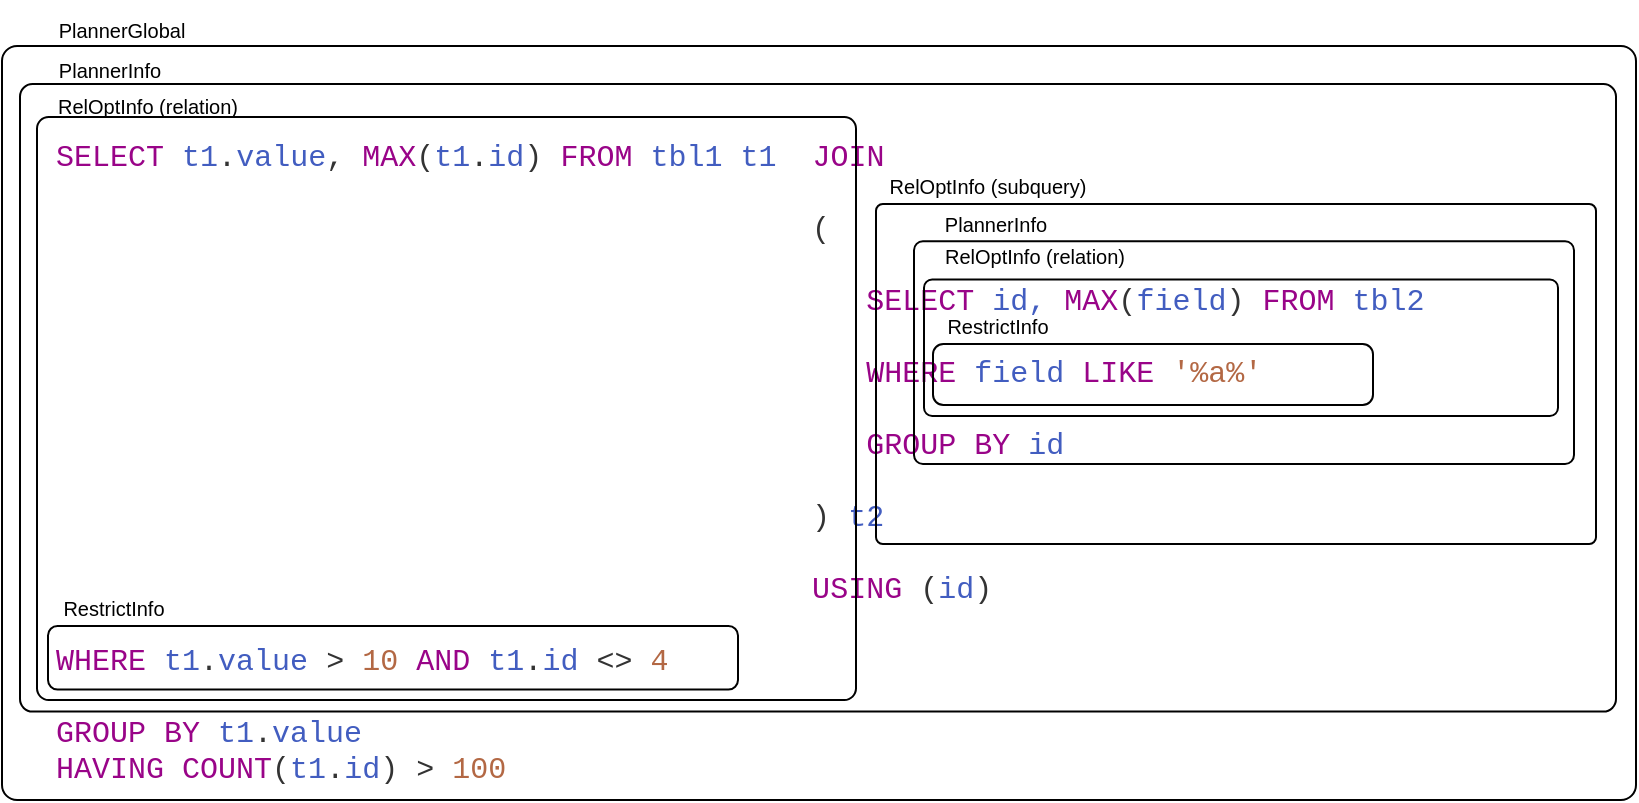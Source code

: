 <mxfile version="24.7.5">
  <diagram name="Страница — 1" id="Zvr2eW7H0rXLNG6UFAMz">
    <mxGraphModel dx="2227" dy="580" grid="1" gridSize="10" guides="1" tooltips="1" connect="1" arrows="1" fold="1" page="1" pageScale="1" pageWidth="827" pageHeight="1169" math="0" shadow="0">
      <root>
        <mxCell id="0" />
        <mxCell id="1" parent="0" />
        <mxCell id="oxb3_GDn77ilGJrPBhq6-13" value="" style="rounded=1;whiteSpace=wrap;html=1;fillColor=none;align=left;verticalAlign=top;arcSize=2;" parent="1" vertex="1">
          <mxGeometry x="-107" y="250" width="817" height="377" as="geometry" />
        </mxCell>
        <UserObject label="&lt;div style=&quot;font-size: 15px;&quot;&gt;&lt;span style=&quot;background-color: initial; font-size: 15px;&quot;&gt;&lt;font color=&quot;#990488&quot;&gt;SELECT&lt;/font&gt; &lt;font color=&quot;#425dc0&quot;&gt;t1&lt;/font&gt;&lt;font color=&quot;#333333&quot;&gt;.&lt;/font&gt;&lt;font color=&quot;#425dc0&quot;&gt;value&lt;/font&gt;&lt;font color=&quot;#333333&quot;&gt;,&lt;/font&gt;&lt;font color=&quot;#990488&quot;&gt; MAX&lt;/font&gt;&lt;font color=&quot;#333333&quot;&gt;(&lt;/font&gt;&lt;font color=&quot;#425dc0&quot;&gt;t1&lt;/font&gt;&lt;font color=&quot;#333333&quot;&gt;.&lt;/font&gt;&lt;font color=&quot;#425dc0&quot;&gt;id&lt;/font&gt;&lt;font color=&quot;#333333&quot;&gt;)&lt;/font&gt;&lt;font color=&quot;#990488&quot;&gt; FROM&lt;/font&gt; &lt;font color=&quot;#425dc0&quot;&gt;tbl1 t1&lt;/font&gt;&lt;font color=&quot;#990488&quot;&gt;&amp;nbsp; &lt;/font&gt;&lt;/span&gt;&lt;span style=&quot;color: rgb(153, 4, 136); background-color: initial; font-size: 15px;&quot;&gt;JOIN&lt;/span&gt;&lt;/div&gt;&lt;font color=&quot;#333333&quot;&gt;&lt;div&gt;&lt;font color=&quot;#333333&quot;&gt;&lt;br&gt;&lt;/font&gt;&lt;/div&gt;&amp;nbsp; &amp;nbsp; &amp;nbsp; &amp;nbsp; &amp;nbsp; &amp;nbsp; &amp;nbsp; &amp;nbsp; &amp;nbsp; &amp;nbsp; &amp;nbsp; &amp;nbsp; &amp;nbsp; &amp;nbsp; &amp;nbsp; &amp;nbsp; &amp;nbsp; &amp;nbsp; &amp;nbsp; &amp;nbsp; &amp;nbsp; (&lt;/font&gt;&lt;div&gt;&lt;div&gt;&lt;font color=&quot;#990488&quot;&gt;&amp;nbsp;&lt;br&gt;&lt;/font&gt;&lt;div&gt;&amp;nbsp;&amp;nbsp;&lt;span style=&quot;color: rgb(153, 4, 136); white-space: pre;&quot;&gt;&#x9;&lt;span style=&quot;white-space: pre;&quot;&gt;&#x9;&lt;/span&gt;&lt;span style=&quot;white-space: pre;&quot;&gt;&#x9;&lt;/span&gt;&lt;span style=&quot;white-space: pre;&quot;&gt;&#x9;&lt;/span&gt;&lt;span style=&quot;white-space: pre;&quot;&gt;&#x9;  &lt;/span&gt; &lt;/span&gt;&amp;nbsp;&amp;nbsp;&lt;font color=&quot;#990488&quot;&gt;SELECT&lt;/font&gt; &lt;font color=&quot;#425dc0&quot;&gt;id, &lt;/font&gt;&lt;font color=&quot;#990488&quot;&gt;MAX&lt;/font&gt;&lt;font color=&quot;#333333&quot;&gt;(&lt;/font&gt;&lt;font color=&quot;#425dc0&quot;&gt;field&lt;/font&gt;&lt;font color=&quot;#333333&quot;&gt;)&lt;/font&gt;&amp;nbsp;&lt;font color=&quot;#990488&quot;&gt;FROM&lt;/font&gt; &lt;font color=&quot;#425dc0&quot;&gt;tbl2&lt;/font&gt;&lt;/div&gt;&lt;div&gt;&lt;br&gt;&lt;/div&gt;&lt;div&gt;&lt;font color=&quot;#990488&quot;&gt;&lt;span style=&quot;white-space: pre;&quot;&gt;&#x9;&lt;span style=&quot;white-space: pre;&quot;&gt;&#x9;&lt;/span&gt;&lt;span style=&quot;white-space: pre;&quot;&gt;&#x9;&lt;/span&gt;&lt;span style=&quot;white-space: pre;&quot;&gt;&#x9;&lt;/span&gt;&lt;span style=&quot;white-space: pre;&quot;&gt;&#x9;&lt;/span&gt;   &lt;/span&gt;&amp;nbsp; WHERE&lt;/font&gt;&lt;span style=&quot;background-color: initial;&quot;&gt;&amp;nbsp;&lt;/span&gt;&lt;font color=&quot;#425dc0&quot; style=&quot;background-color: initial;&quot;&gt;field &lt;/font&gt;&lt;font color=&quot;#990488&quot; style=&quot;background-color: initial;&quot;&gt;LIKE&lt;/font&gt;&lt;font color=&quot;#425dc0&quot; style=&quot;background-color: initial;&quot;&gt; &lt;/font&gt;&lt;font color=&quot;#b36844&quot; style=&quot;background-color: initial;&quot;&gt;&#39;%a%&#39;&lt;/font&gt;&lt;/div&gt;&lt;div&gt;&lt;br&gt;&lt;/div&gt;&lt;div&gt;&amp;nbsp; &amp;nbsp; &amp;nbsp; &amp;nbsp; &amp;nbsp; &amp;nbsp; &amp;nbsp; &amp;nbsp; &amp;nbsp; &amp;nbsp; &amp;nbsp; &amp;nbsp; &amp;nbsp; &amp;nbsp; &amp;nbsp; &amp;nbsp; &amp;nbsp; &amp;nbsp; &amp;nbsp; &amp;nbsp; &amp;nbsp; &amp;nbsp; &amp;nbsp;&lt;font color=&quot;#990488&quot;&gt;GROUP BY&lt;/font&gt;&lt;font color=&quot;#425dc0&quot;&gt; id&lt;/font&gt;&lt;/div&gt;&lt;div&gt;&lt;font color=&quot;#990488&quot;&gt;&amp;nbsp;&lt;/font&gt;&lt;/div&gt;&lt;div&gt;&lt;font color=&quot;#333333&quot;&gt;&amp;nbsp; &amp;nbsp; &amp;nbsp; &amp;nbsp; &amp;nbsp; &amp;nbsp; &amp;nbsp; &amp;nbsp; &amp;nbsp; &amp;nbsp; &amp;nbsp; &amp;nbsp; &amp;nbsp; &amp;nbsp; &amp;nbsp; &amp;nbsp; &amp;nbsp; &amp;nbsp; &amp;nbsp; &amp;nbsp; &amp;nbsp; )&lt;/font&gt;&lt;font color=&quot;#990488&quot;&gt; &lt;/font&gt;&lt;font color=&quot;#425dc0&quot;&gt;t2&lt;/font&gt;&lt;/div&gt;&lt;div&gt;&lt;div&gt;&lt;font color=&quot;#990488&quot;&gt;&lt;br&gt;&lt;/font&gt;&lt;/div&gt;&lt;div&gt;&lt;font color=&quot;#990488&quot;&gt;&amp;nbsp; &amp;nbsp; &amp;nbsp; &amp;nbsp; &amp;nbsp; &amp;nbsp; &amp;nbsp; &amp;nbsp; &amp;nbsp; &amp;nbsp; &amp;nbsp; &amp;nbsp; &amp;nbsp; &amp;nbsp; &amp;nbsp; &amp;nbsp; &amp;nbsp; &amp;nbsp; &amp;nbsp; &amp;nbsp; &amp;nbsp; USING &lt;/font&gt;&lt;font color=&quot;#333333&quot;&gt;(&lt;/font&gt;&lt;font color=&quot;#425dc0&quot;&gt;id&lt;/font&gt;&lt;font color=&quot;#333333&quot;&gt;)&lt;/font&gt;&lt;/div&gt;&lt;div&gt;&lt;font color=&quot;#990488&quot;&gt;&lt;br&gt;&lt;/font&gt;&lt;/div&gt;&lt;div&gt;&lt;font color=&quot;#990488&quot;&gt;WHERE &lt;/font&gt;&lt;font color=&quot;#425dc0&quot;&gt;t1&lt;/font&gt;&lt;font color=&quot;#333333&quot;&gt;.&lt;/font&gt;&lt;font color=&quot;#425dc0&quot;&gt;value&lt;/font&gt;&lt;font color=&quot;#990488&quot;&gt; &lt;/font&gt;&lt;font color=&quot;#333333&quot;&gt;&amp;gt;&lt;/font&gt;&lt;font color=&quot;#990488&quot;&gt; &lt;/font&gt;&lt;font color=&quot;#b36844&quot;&gt;10 &lt;/font&gt;&lt;font color=&quot;#990488&quot;&gt;AND&lt;/font&gt;&lt;font color=&quot;#b36844&quot;&gt; &lt;/font&gt;&lt;font color=&quot;#425dc0&quot;&gt;t1&lt;/font&gt;&lt;font color=&quot;#333333&quot;&gt;.&lt;/font&gt;&lt;font color=&quot;#425dc0&quot;&gt;id&lt;/font&gt;&lt;font color=&quot;#b36844&quot;&gt; &lt;/font&gt;&lt;font color=&quot;#333333&quot;&gt;&amp;lt;&amp;gt;&lt;/font&gt;&lt;font color=&quot;#b36844&quot;&gt; 4&lt;/font&gt;&lt;/div&gt;&lt;div&gt;&lt;font color=&quot;#990488&quot;&gt;&lt;br style=&quot;font-size: 15px;&quot;&gt;GROUP BY &lt;/font&gt;&lt;font color=&quot;#425dc0&quot;&gt;t1&lt;/font&gt;&lt;font color=&quot;#333333&quot;&gt;.&lt;/font&gt;&lt;font color=&quot;#425dc0&quot;&gt;value&lt;/font&gt;&lt;/div&gt;&lt;div&gt;&lt;font color=&quot;#990488&quot;&gt;HAVING COUNT&lt;/font&gt;&lt;font color=&quot;#333333&quot;&gt;(&lt;/font&gt;&lt;font color=&quot;#425dc0&quot;&gt;t1&lt;/font&gt;&lt;font color=&quot;#333333&quot;&gt;.&lt;/font&gt;&lt;font color=&quot;#425dc0&quot;&gt;id&lt;/font&gt;&lt;font color=&quot;#333333&quot;&gt;)&lt;/font&gt;&lt;font color=&quot;#990488&quot;&gt; &lt;/font&gt;&lt;font color=&quot;#333333&quot;&gt;&amp;gt;&lt;/font&gt;&lt;font color=&quot;#990488&quot;&gt; &lt;/font&gt;&lt;font color=&quot;#b36844&quot;&gt;100&lt;/font&gt;&lt;/div&gt;&lt;/div&gt;&lt;/div&gt;&lt;/div&gt;" link="explain select t1.value, max(t1.id) from tbl t1&#xa;join&#xa;(select id from tbl where value = 1 or value = 2) t2&#xa;using (id)&#xa;group by t1.value&#xa;having count(t1.id) &gt; 100;" id="vIY71tyn5AvRC3fnLLfw-2">
          <mxCell style="text;html=1;align=left;verticalAlign=middle;whiteSpace=wrap;rounded=0;fontFamily=Courier New;shadow=0;horizontal=1;spacing=2;fontSize=15;" parent="1" vertex="1">
            <mxGeometry x="-82" y="290" width="792" height="337" as="geometry" />
          </mxCell>
        </UserObject>
        <mxCell id="vIY71tyn5AvRC3fnLLfw-14" value="" style="rounded=1;whiteSpace=wrap;html=1;fillColor=none;align=left;verticalAlign=top;arcSize=17;" parent="1" vertex="1">
          <mxGeometry x="358.5" y="399" width="220" height="30.5" as="geometry" />
        </mxCell>
        <mxCell id="vIY71tyn5AvRC3fnLLfw-15" value="RestrictInfo" style="text;html=1;align=center;verticalAlign=middle;whiteSpace=wrap;rounded=0;fontSize=10;" parent="1" vertex="1">
          <mxGeometry x="340" y="375.25" width="102" height="30" as="geometry" />
        </mxCell>
        <mxCell id="oxb3_GDn77ilGJrPBhq6-1" value="" style="rounded=1;whiteSpace=wrap;html=1;fillColor=none;align=left;verticalAlign=top;arcSize=2;" parent="1" vertex="1">
          <mxGeometry x="330" y="329" width="360" height="170" as="geometry" />
        </mxCell>
        <mxCell id="jiySO6p9JfShElmjjq6E-2" value="" style="rounded=1;whiteSpace=wrap;html=1;fillColor=none;align=left;verticalAlign=top;arcSize=2;" parent="1" vertex="1">
          <mxGeometry x="-98" y="269" width="798" height="313.81" as="geometry" />
        </mxCell>
        <mxCell id="oxb3_GDn77ilGJrPBhq6-3" value="" style="rounded=1;whiteSpace=wrap;html=1;fillColor=none;align=left;verticalAlign=top;arcSize=6;" parent="1" vertex="1">
          <mxGeometry x="354" y="366.75" width="317" height="68.25" as="geometry" />
        </mxCell>
        <mxCell id="oxb3_GDn77ilGJrPBhq6-4" value="RelOptInfo (relation)" style="text;html=1;align=center;verticalAlign=middle;whiteSpace=wrap;rounded=0;fontSize=10;" parent="1" vertex="1">
          <mxGeometry x="360" y="339.75" width="99" height="30" as="geometry" />
        </mxCell>
        <mxCell id="oxb3_GDn77ilGJrPBhq6-5" value="" style="rounded=1;whiteSpace=wrap;html=1;fillColor=none;align=left;verticalAlign=top;arcSize=4;" parent="1" vertex="1">
          <mxGeometry x="349" y="347.62" width="330" height="111.38" as="geometry" />
        </mxCell>
        <mxCell id="oxb3_GDn77ilGJrPBhq6-6" value="PlannerInfo" style="text;html=1;align=center;verticalAlign=middle;whiteSpace=wrap;rounded=0;fontSize=10;" parent="1" vertex="1">
          <mxGeometry x="339" y="324" width="102" height="30" as="geometry" />
        </mxCell>
        <mxCell id="oxb3_GDn77ilGJrPBhq6-8" value="RelOptInfo (subquery)" style="text;html=1;align=center;verticalAlign=middle;whiteSpace=wrap;rounded=0;fontSize=10;" parent="1" vertex="1">
          <mxGeometry x="334.5" y="305" width="102" height="30" as="geometry" />
        </mxCell>
        <mxCell id="oxb3_GDn77ilGJrPBhq6-9" value="" style="rounded=1;whiteSpace=wrap;html=1;fillColor=none;align=left;verticalAlign=top;arcSize=2;" parent="1" vertex="1">
          <mxGeometry x="-89.5" y="285.5" width="409.5" height="291.5" as="geometry" />
        </mxCell>
        <mxCell id="oxb3_GDn77ilGJrPBhq6-10" value="RelOptInfo (relation)" style="text;html=1;align=center;verticalAlign=middle;whiteSpace=wrap;rounded=0;fontSize=10;" parent="1" vertex="1">
          <mxGeometry x="-85.5" y="265" width="102" height="30" as="geometry" />
        </mxCell>
        <mxCell id="oxb3_GDn77ilGJrPBhq6-12" value="PlannerInfo" style="text;html=1;align=center;verticalAlign=middle;whiteSpace=wrap;rounded=0;fontSize=10;" parent="1" vertex="1">
          <mxGeometry x="-104" y="247" width="102" height="30" as="geometry" />
        </mxCell>
        <mxCell id="oxb3_GDn77ilGJrPBhq6-14" value="PlannerGlobal" style="text;html=1;align=center;verticalAlign=middle;whiteSpace=wrap;rounded=0;fontSize=10;" parent="1" vertex="1">
          <mxGeometry x="-98" y="227" width="102" height="30" as="geometry" />
        </mxCell>
        <mxCell id="oxb3_GDn77ilGJrPBhq6-15" value="" style="rounded=1;whiteSpace=wrap;html=1;fillColor=none;align=left;verticalAlign=top;arcSize=15;" parent="1" vertex="1">
          <mxGeometry x="-84" y="540" width="345" height="31.75" as="geometry" />
        </mxCell>
        <mxCell id="oxb3_GDn77ilGJrPBhq6-16" value="RestrictInfo" style="text;html=1;align=center;verticalAlign=middle;whiteSpace=wrap;rounded=0;fontSize=10;" parent="1" vertex="1">
          <mxGeometry x="-102" y="516" width="102" height="30" as="geometry" />
        </mxCell>
      </root>
    </mxGraphModel>
  </diagram>
</mxfile>
